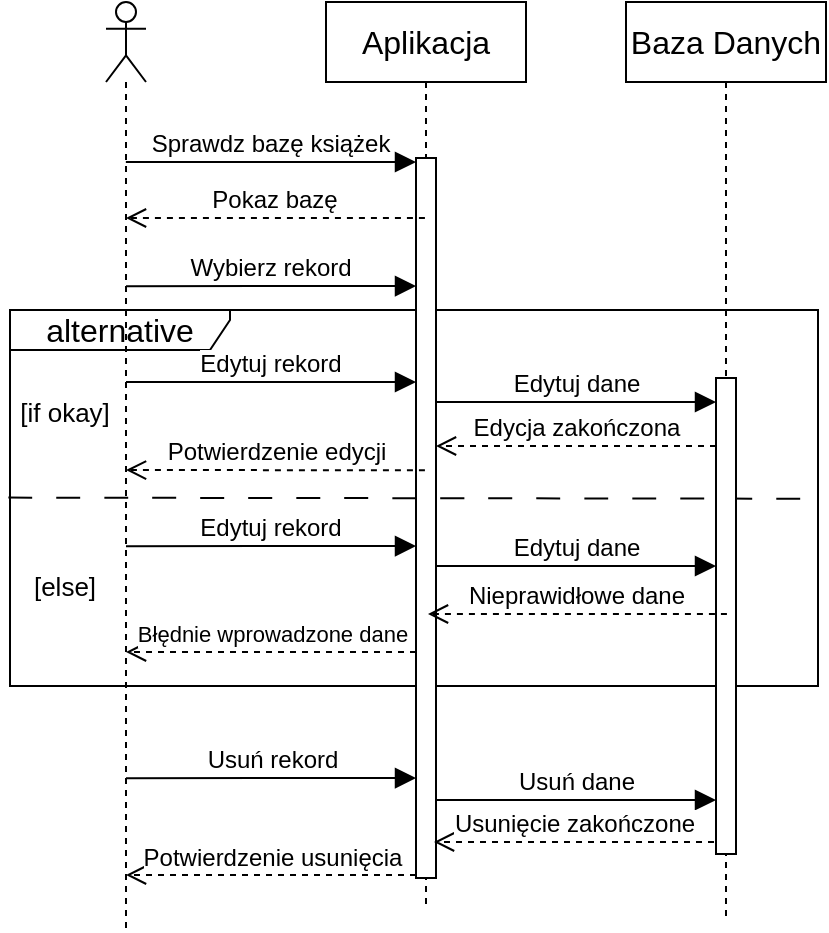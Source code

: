 <mxfile version="21.7.5" type="device">
  <diagram name="Strona-1" id="_El_89KG2usFt5gAlntv">
    <mxGraphModel dx="1290" dy="542" grid="0" gridSize="10" guides="1" tooltips="1" connect="1" arrows="1" fold="1" page="0" pageScale="1" pageWidth="827" pageHeight="1169" math="0" shadow="0">
      <root>
        <mxCell id="0" />
        <mxCell id="1" parent="0" />
        <mxCell id="_eYpQvzrwPDM7Ey0TnWh-33" value="&lt;font style=&quot;font-size: 11px;&quot;&gt;Błędnie wprowadzone dane&lt;/font&gt;" style="html=1;verticalAlign=bottom;endArrow=open;dashed=1;endSize=8;edgeStyle=elbowEdgeStyle;elbow=vertical;curved=0;rounded=0;fontSize=12;" parent="1" source="_eYpQvzrwPDM7Ey0TnWh-62" edge="1">
          <mxGeometry x="-0.001" relative="1" as="geometry">
            <mxPoint x="361.46" y="454.005" as="sourcePoint" />
            <mxPoint x="212.004" y="454.193" as="targetPoint" />
            <mxPoint as="offset" />
          </mxGeometry>
        </mxCell>
        <mxCell id="_eYpQvzrwPDM7Ey0TnWh-9" value="alternative" style="shape=umlFrame;whiteSpace=wrap;html=1;pointerEvents=0;fontSize=16;width=110;height=20;" parent="1" vertex="1">
          <mxGeometry x="154" y="283" width="404" height="188" as="geometry" />
        </mxCell>
        <mxCell id="_eYpQvzrwPDM7Ey0TnWh-23" value="" style="edgeStyle=none;orthogonalLoop=1;jettySize=auto;html=1;rounded=0;fontSize=12;startSize=8;endSize=8;curved=1;exitX=-0.002;exitY=0.499;exitDx=0;exitDy=0;exitPerimeter=0;entryX=1.001;entryY=0.502;entryDx=0;entryDy=0;entryPerimeter=0;endArrow=none;endFill=0;dashed=1;dashPattern=12 12;" parent="1" source="_eYpQvzrwPDM7Ey0TnWh-9" target="_eYpQvzrwPDM7Ey0TnWh-9" edge="1">
          <mxGeometry width="140" relative="1" as="geometry">
            <mxPoint x="186" y="358.76" as="sourcePoint" />
            <mxPoint x="326" y="358.76" as="targetPoint" />
            <Array as="points" />
          </mxGeometry>
        </mxCell>
        <mxCell id="_eYpQvzrwPDM7Ey0TnWh-6" value="Sprawdz bazę książek" style="html=1;verticalAlign=bottom;endArrow=block;edgeStyle=elbowEdgeStyle;elbow=vertical;curved=0;rounded=0;fontSize=12;startSize=8;endSize=8;" parent="1" target="_eYpQvzrwPDM7Ey0TnWh-62" edge="1">
          <mxGeometry width="80" relative="1" as="geometry">
            <mxPoint x="211.929" y="208.996" as="sourcePoint" />
            <mxPoint x="301.5" y="208.996" as="targetPoint" />
          </mxGeometry>
        </mxCell>
        <mxCell id="_eYpQvzrwPDM7Ey0TnWh-18" value="Wybierz rekord" style="html=1;verticalAlign=bottom;endArrow=block;edgeStyle=elbowEdgeStyle;elbow=vertical;curved=0;rounded=0;fontSize=12;startSize=8;endSize=8;" parent="1" target="_eYpQvzrwPDM7Ey0TnWh-62" edge="1">
          <mxGeometry width="80" relative="1" as="geometry">
            <mxPoint x="211.999" y="271.096" as="sourcePoint" />
            <mxPoint x="361.07" y="271.1" as="targetPoint" />
          </mxGeometry>
        </mxCell>
        <mxCell id="_eYpQvzrwPDM7Ey0TnWh-1" value="" style="shape=umlLifeline;perimeter=lifelinePerimeter;whiteSpace=wrap;html=1;container=1;dropTarget=0;collapsible=0;recursiveResize=0;outlineConnect=0;portConstraint=eastwest;newEdgeStyle={&quot;edgeStyle&quot;:&quot;elbowEdgeStyle&quot;,&quot;elbow&quot;:&quot;vertical&quot;,&quot;curved&quot;:0,&quot;rounded&quot;:0};participant=umlActor;fontSize=16;" parent="1" vertex="1">
          <mxGeometry x="202" y="129" width="20" height="464" as="geometry" />
        </mxCell>
        <mxCell id="_eYpQvzrwPDM7Ey0TnWh-2" value="Aplikacja" style="shape=umlLifeline;perimeter=lifelinePerimeter;whiteSpace=wrap;html=1;container=1;dropTarget=0;collapsible=0;recursiveResize=0;outlineConnect=0;portConstraint=eastwest;newEdgeStyle={&quot;edgeStyle&quot;:&quot;elbowEdgeStyle&quot;,&quot;elbow&quot;:&quot;vertical&quot;,&quot;curved&quot;:0,&quot;rounded&quot;:0};fontSize=16;" parent="1" vertex="1">
          <mxGeometry x="312" y="129" width="100" height="452" as="geometry" />
        </mxCell>
        <mxCell id="_eYpQvzrwPDM7Ey0TnWh-62" value="" style="html=1;points=[];perimeter=orthogonalPerimeter;outlineConnect=0;targetShapes=umlLifeline;portConstraint=eastwest;newEdgeStyle={&quot;edgeStyle&quot;:&quot;elbowEdgeStyle&quot;,&quot;elbow&quot;:&quot;vertical&quot;,&quot;curved&quot;:0,&quot;rounded&quot;:0};fontSize=16;" parent="_eYpQvzrwPDM7Ey0TnWh-2" vertex="1">
          <mxGeometry x="45" y="78" width="10" height="360" as="geometry" />
        </mxCell>
        <mxCell id="_eYpQvzrwPDM7Ey0TnWh-4" value="Baza Danych" style="shape=umlLifeline;perimeter=lifelinePerimeter;whiteSpace=wrap;html=1;container=1;dropTarget=0;collapsible=0;recursiveResize=0;outlineConnect=0;portConstraint=eastwest;newEdgeStyle={&quot;edgeStyle&quot;:&quot;elbowEdgeStyle&quot;,&quot;elbow&quot;:&quot;vertical&quot;,&quot;curved&quot;:0,&quot;rounded&quot;:0};fontSize=16;" parent="1" vertex="1">
          <mxGeometry x="462" y="129" width="100" height="459" as="geometry" />
        </mxCell>
        <mxCell id="_eYpQvzrwPDM7Ey0TnWh-65" value="" style="html=1;points=[];perimeter=orthogonalPerimeter;outlineConnect=0;targetShapes=umlLifeline;portConstraint=eastwest;newEdgeStyle={&quot;edgeStyle&quot;:&quot;elbowEdgeStyle&quot;,&quot;elbow&quot;:&quot;vertical&quot;,&quot;curved&quot;:0,&quot;rounded&quot;:0};fontSize=16;" parent="_eYpQvzrwPDM7Ey0TnWh-4" vertex="1">
          <mxGeometry x="45" y="188" width="10" height="238" as="geometry" />
        </mxCell>
        <mxCell id="_eYpQvzrwPDM7Ey0TnWh-16" value="Pokaz bazę" style="html=1;verticalAlign=bottom;endArrow=open;dashed=1;endSize=8;edgeStyle=elbowEdgeStyle;elbow=vertical;curved=0;rounded=0;fontSize=12;" parent="1" edge="1">
          <mxGeometry relative="1" as="geometry">
            <mxPoint x="361.46" y="237.005" as="sourcePoint" />
            <mxPoint x="212.004" y="237.193" as="targetPoint" />
          </mxGeometry>
        </mxCell>
        <mxCell id="_eYpQvzrwPDM7Ey0TnWh-19" value="Edytuj rekord" style="html=1;verticalAlign=bottom;endArrow=block;edgeStyle=elbowEdgeStyle;elbow=vertical;curved=0;rounded=0;fontSize=12;startSize=8;endSize=8;" parent="1" target="_eYpQvzrwPDM7Ey0TnWh-62" edge="1">
          <mxGeometry width="80" relative="1" as="geometry">
            <mxPoint x="211.999" y="318.996" as="sourcePoint" />
            <mxPoint x="357" y="319" as="targetPoint" />
          </mxGeometry>
        </mxCell>
        <mxCell id="_eYpQvzrwPDM7Ey0TnWh-21" value="Edytuj dane" style="html=1;verticalAlign=bottom;endArrow=block;edgeStyle=elbowEdgeStyle;elbow=vertical;curved=0;rounded=0;fontSize=12;startSize=8;endSize=8;" parent="1" source="_eYpQvzrwPDM7Ey0TnWh-62" target="_eYpQvzrwPDM7Ey0TnWh-65" edge="1">
          <mxGeometry width="80" relative="1" as="geometry">
            <mxPoint x="361.999" y="331.096" as="sourcePoint" />
            <mxPoint x="511.07" y="331.1" as="targetPoint" />
            <Array as="points">
              <mxPoint x="378" y="329" />
            </Array>
          </mxGeometry>
        </mxCell>
        <mxCell id="_eYpQvzrwPDM7Ey0TnWh-25" value="&lt;font style=&quot;font-size: 13px;&quot;&gt;[if okay]&lt;/font&gt;" style="text;html=1;align=center;verticalAlign=middle;resizable=0;points=[];autosize=1;strokeColor=none;fillColor=none;fontSize=16;" parent="1" vertex="1">
          <mxGeometry x="149" y="317" width="63" height="31" as="geometry" />
        </mxCell>
        <mxCell id="_eYpQvzrwPDM7Ey0TnWh-26" value="&lt;font style=&quot;font-size: 13px;&quot;&gt;[else]&lt;/font&gt;" style="text;html=1;align=center;verticalAlign=middle;resizable=0;points=[];autosize=1;strokeColor=none;fillColor=none;fontSize=16;" parent="1" vertex="1">
          <mxGeometry x="156" y="404" width="49" height="31" as="geometry" />
        </mxCell>
        <mxCell id="_eYpQvzrwPDM7Ey0TnWh-27" value="Edycja zakończona" style="html=1;verticalAlign=bottom;endArrow=open;dashed=1;endSize=8;edgeStyle=elbowEdgeStyle;elbow=vertical;curved=0;rounded=0;fontSize=12;" parent="1" edge="1">
          <mxGeometry relative="1" as="geometry">
            <mxPoint x="507" y="351" as="sourcePoint" />
            <mxPoint x="367" y="351" as="targetPoint" />
            <Array as="points">
              <mxPoint x="497" y="351" />
            </Array>
          </mxGeometry>
        </mxCell>
        <mxCell id="_eYpQvzrwPDM7Ey0TnWh-29" value="Potwierdzenie edycji" style="html=1;verticalAlign=bottom;endArrow=open;dashed=1;endSize=8;edgeStyle=elbowEdgeStyle;elbow=vertical;curved=0;rounded=0;fontSize=12;" parent="1" edge="1">
          <mxGeometry relative="1" as="geometry">
            <mxPoint x="361.46" y="363.145" as="sourcePoint" />
            <mxPoint x="212.004" y="363.333" as="targetPoint" />
          </mxGeometry>
        </mxCell>
        <mxCell id="_eYpQvzrwPDM7Ey0TnWh-30" value="Edytuj rekord" style="html=1;verticalAlign=bottom;endArrow=block;edgeStyle=elbowEdgeStyle;elbow=vertical;curved=0;rounded=0;fontSize=12;startSize=8;endSize=8;" parent="1" edge="1">
          <mxGeometry width="80" relative="1" as="geometry">
            <mxPoint x="211.999" y="401.096" as="sourcePoint" />
            <mxPoint x="357" y="401" as="targetPoint" />
          </mxGeometry>
        </mxCell>
        <mxCell id="_eYpQvzrwPDM7Ey0TnWh-31" value="Edytuj dane" style="html=1;verticalAlign=bottom;endArrow=block;edgeStyle=elbowEdgeStyle;elbow=vertical;curved=0;rounded=0;fontSize=12;startSize=8;endSize=8;" parent="1" edge="1">
          <mxGeometry width="80" relative="1" as="geometry">
            <mxPoint x="367" y="411" as="sourcePoint" />
            <mxPoint x="507" y="411" as="targetPoint" />
          </mxGeometry>
        </mxCell>
        <mxCell id="_eYpQvzrwPDM7Ey0TnWh-32" value="Nieprawidłowe dane" style="html=1;verticalAlign=bottom;endArrow=open;dashed=1;endSize=8;edgeStyle=elbowEdgeStyle;elbow=vertical;curved=0;rounded=0;fontSize=12;" parent="1" edge="1">
          <mxGeometry relative="1" as="geometry">
            <mxPoint x="512.46" y="435.005" as="sourcePoint" />
            <mxPoint x="363.004" y="435.193" as="targetPoint" />
          </mxGeometry>
        </mxCell>
        <mxCell id="_eYpQvzrwPDM7Ey0TnWh-52" value="Usuń rekord" style="html=1;verticalAlign=bottom;endArrow=block;edgeStyle=elbowEdgeStyle;elbow=vertical;curved=0;rounded=0;fontSize=12;startSize=8;endSize=8;" parent="1" target="_eYpQvzrwPDM7Ey0TnWh-62" edge="1">
          <mxGeometry x="0.006" width="80" relative="1" as="geometry">
            <mxPoint x="211.999" y="517.096" as="sourcePoint" />
            <mxPoint x="361.07" y="517.1" as="targetPoint" />
            <mxPoint as="offset" />
          </mxGeometry>
        </mxCell>
        <mxCell id="_eYpQvzrwPDM7Ey0TnWh-53" value="Usuń dane" style="html=1;verticalAlign=bottom;endArrow=block;edgeStyle=elbowEdgeStyle;elbow=vertical;curved=0;rounded=0;fontSize=12;startSize=8;endSize=8;" parent="1" edge="1">
          <mxGeometry width="80" relative="1" as="geometry">
            <mxPoint x="367" y="528" as="sourcePoint" />
            <mxPoint x="507" y="528" as="targetPoint" />
          </mxGeometry>
        </mxCell>
        <mxCell id="_eYpQvzrwPDM7Ey0TnWh-54" value="Usunięcie zakończone" style="html=1;verticalAlign=bottom;endArrow=open;dashed=1;endSize=8;edgeStyle=elbowEdgeStyle;elbow=vertical;curved=0;rounded=0;fontSize=12;" parent="1" edge="1">
          <mxGeometry relative="1" as="geometry">
            <mxPoint x="506.0" y="549" as="sourcePoint" />
            <mxPoint x="366.0" y="549" as="targetPoint" />
            <Array as="points">
              <mxPoint x="497" y="549" />
            </Array>
          </mxGeometry>
        </mxCell>
        <mxCell id="_eYpQvzrwPDM7Ey0TnWh-55" value="Potwierdzenie usunięcia" style="html=1;verticalAlign=bottom;endArrow=open;dashed=1;endSize=8;edgeStyle=elbowEdgeStyle;elbow=vertical;curved=0;rounded=0;fontSize=12;" parent="1" source="_eYpQvzrwPDM7Ey0TnWh-62" edge="1">
          <mxGeometry relative="1" as="geometry">
            <mxPoint x="361.46" y="565.105" as="sourcePoint" />
            <mxPoint x="212.004" y="565.293" as="targetPoint" />
          </mxGeometry>
        </mxCell>
      </root>
    </mxGraphModel>
  </diagram>
</mxfile>
